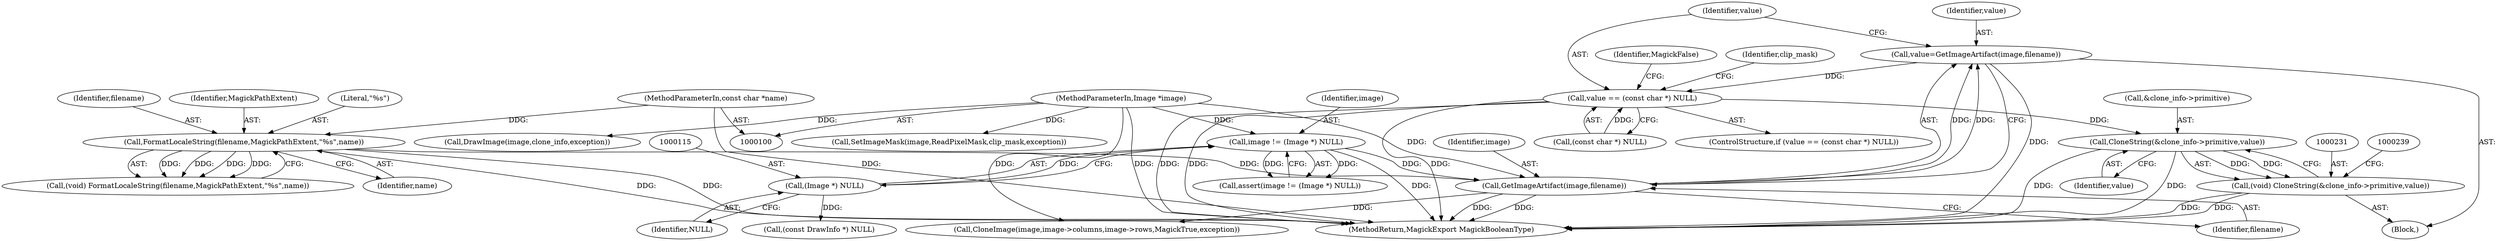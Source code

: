 digraph "0_ImageMagick_726812fa2fa7ce16bcf58f6e115f65427a1c0950@pointer" {
"1000151" [label="(Call,value=GetImageArtifact(image,filename))"];
"1000153" [label="(Call,GetImageArtifact(image,filename))"];
"1000112" [label="(Call,image != (Image *) NULL)"];
"1000101" [label="(MethodParameterIn,Image *image)"];
"1000114" [label="(Call,(Image *) NULL)"];
"1000146" [label="(Call,FormatLocaleString(filename,MagickPathExtent,\"%s\",name))"];
"1000103" [label="(MethodParameterIn,const char *name)"];
"1000157" [label="(Call,value == (const char *) NULL)"];
"1000232" [label="(Call,CloneString(&clone_info->primitive,value))"];
"1000230" [label="(Call,(void) CloneString(&clone_info->primitive,value))"];
"1000105" [label="(Block,)"];
"1000112" [label="(Call,image != (Image *) NULL)"];
"1000274" [label="(Call,DrawImage(image,clone_info,exception))"];
"1000263" [label="(Call,SetImageMask(image,ReadPixelMask,clip_mask,exception))"];
"1000157" [label="(Call,value == (const char *) NULL)"];
"1000163" [label="(Identifier,MagickFalse)"];
"1000230" [label="(Call,(void) CloneString(&clone_info->primitive,value))"];
"1000150" [label="(Identifier,name)"];
"1000116" [label="(Identifier,NULL)"];
"1000152" [label="(Identifier,value)"];
"1000166" [label="(Call,CloneImage(image,image->columns,image->rows,MagickTrue,exception))"];
"1000156" [label="(ControlStructure,if (value == (const char *) NULL))"];
"1000153" [label="(Call,GetImageArtifact(image,filename))"];
"1000144" [label="(Call,(void) FormatLocaleString(filename,MagickPathExtent,\"%s\",name))"];
"1000165" [label="(Identifier,clip_mask)"];
"1000301" [label="(MethodReturn,MagickExport MagickBooleanType)"];
"1000141" [label="(Call,(const DrawInfo *) NULL)"];
"1000148" [label="(Identifier,MagickPathExtent)"];
"1000111" [label="(Call,assert(image != (Image *) NULL))"];
"1000155" [label="(Identifier,filename)"];
"1000159" [label="(Call,(const char *) NULL)"];
"1000237" [label="(Identifier,value)"];
"1000232" [label="(Call,CloneString(&clone_info->primitive,value))"];
"1000158" [label="(Identifier,value)"];
"1000233" [label="(Call,&clone_info->primitive)"];
"1000101" [label="(MethodParameterIn,Image *image)"];
"1000154" [label="(Identifier,image)"];
"1000146" [label="(Call,FormatLocaleString(filename,MagickPathExtent,\"%s\",name))"];
"1000103" [label="(MethodParameterIn,const char *name)"];
"1000114" [label="(Call,(Image *) NULL)"];
"1000149" [label="(Literal,\"%s\")"];
"1000151" [label="(Call,value=GetImageArtifact(image,filename))"];
"1000147" [label="(Identifier,filename)"];
"1000113" [label="(Identifier,image)"];
"1000151" -> "1000105"  [label="AST: "];
"1000151" -> "1000153"  [label="CFG: "];
"1000152" -> "1000151"  [label="AST: "];
"1000153" -> "1000151"  [label="AST: "];
"1000158" -> "1000151"  [label="CFG: "];
"1000151" -> "1000301"  [label="DDG: "];
"1000153" -> "1000151"  [label="DDG: "];
"1000153" -> "1000151"  [label="DDG: "];
"1000151" -> "1000157"  [label="DDG: "];
"1000153" -> "1000155"  [label="CFG: "];
"1000154" -> "1000153"  [label="AST: "];
"1000155" -> "1000153"  [label="AST: "];
"1000153" -> "1000301"  [label="DDG: "];
"1000153" -> "1000301"  [label="DDG: "];
"1000112" -> "1000153"  [label="DDG: "];
"1000101" -> "1000153"  [label="DDG: "];
"1000146" -> "1000153"  [label="DDG: "];
"1000153" -> "1000166"  [label="DDG: "];
"1000112" -> "1000111"  [label="AST: "];
"1000112" -> "1000114"  [label="CFG: "];
"1000113" -> "1000112"  [label="AST: "];
"1000114" -> "1000112"  [label="AST: "];
"1000111" -> "1000112"  [label="CFG: "];
"1000112" -> "1000301"  [label="DDG: "];
"1000112" -> "1000111"  [label="DDG: "];
"1000112" -> "1000111"  [label="DDG: "];
"1000101" -> "1000112"  [label="DDG: "];
"1000114" -> "1000112"  [label="DDG: "];
"1000101" -> "1000100"  [label="AST: "];
"1000101" -> "1000301"  [label="DDG: "];
"1000101" -> "1000166"  [label="DDG: "];
"1000101" -> "1000263"  [label="DDG: "];
"1000101" -> "1000274"  [label="DDG: "];
"1000114" -> "1000116"  [label="CFG: "];
"1000115" -> "1000114"  [label="AST: "];
"1000116" -> "1000114"  [label="AST: "];
"1000114" -> "1000141"  [label="DDG: "];
"1000146" -> "1000144"  [label="AST: "];
"1000146" -> "1000150"  [label="CFG: "];
"1000147" -> "1000146"  [label="AST: "];
"1000148" -> "1000146"  [label="AST: "];
"1000149" -> "1000146"  [label="AST: "];
"1000150" -> "1000146"  [label="AST: "];
"1000144" -> "1000146"  [label="CFG: "];
"1000146" -> "1000301"  [label="DDG: "];
"1000146" -> "1000301"  [label="DDG: "];
"1000146" -> "1000144"  [label="DDG: "];
"1000146" -> "1000144"  [label="DDG: "];
"1000146" -> "1000144"  [label="DDG: "];
"1000146" -> "1000144"  [label="DDG: "];
"1000103" -> "1000146"  [label="DDG: "];
"1000103" -> "1000100"  [label="AST: "];
"1000103" -> "1000301"  [label="DDG: "];
"1000157" -> "1000156"  [label="AST: "];
"1000157" -> "1000159"  [label="CFG: "];
"1000158" -> "1000157"  [label="AST: "];
"1000159" -> "1000157"  [label="AST: "];
"1000163" -> "1000157"  [label="CFG: "];
"1000165" -> "1000157"  [label="CFG: "];
"1000157" -> "1000301"  [label="DDG: "];
"1000157" -> "1000301"  [label="DDG: "];
"1000157" -> "1000301"  [label="DDG: "];
"1000159" -> "1000157"  [label="DDG: "];
"1000157" -> "1000232"  [label="DDG: "];
"1000232" -> "1000230"  [label="AST: "];
"1000232" -> "1000237"  [label="CFG: "];
"1000233" -> "1000232"  [label="AST: "];
"1000237" -> "1000232"  [label="AST: "];
"1000230" -> "1000232"  [label="CFG: "];
"1000232" -> "1000301"  [label="DDG: "];
"1000232" -> "1000301"  [label="DDG: "];
"1000232" -> "1000230"  [label="DDG: "];
"1000232" -> "1000230"  [label="DDG: "];
"1000230" -> "1000105"  [label="AST: "];
"1000231" -> "1000230"  [label="AST: "];
"1000239" -> "1000230"  [label="CFG: "];
"1000230" -> "1000301"  [label="DDG: "];
"1000230" -> "1000301"  [label="DDG: "];
}
